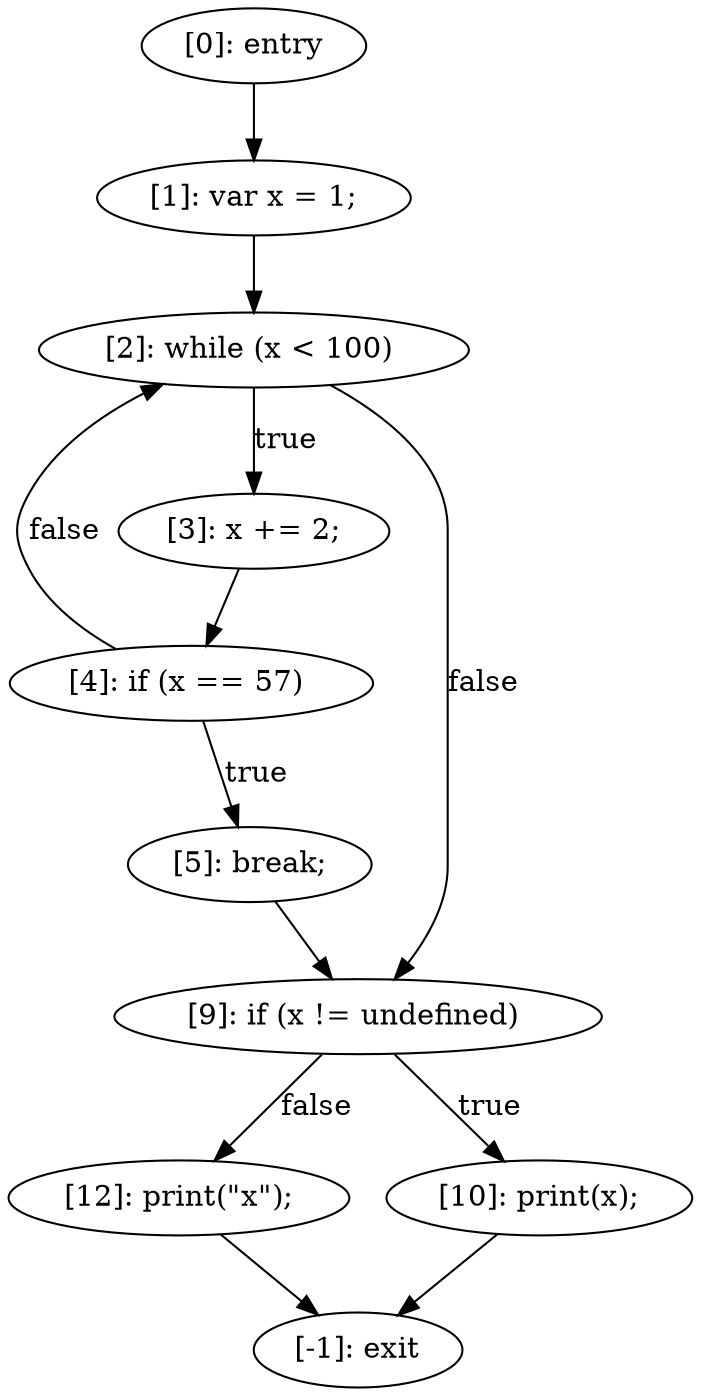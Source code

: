 digraph {
"0" [label="[1]: var x = 1;\n"] 
"1" [label="[5]: break;\n"] 
"2" [label="[4]: if (x == 57) "] 
"3" [label="[3]: x += 2;\n"] 
"4" [label="[9]: if (x != undefined) "] 
"5" [label="[2]: while (x < 100) "] 
"6" [label="[12]: print(\"x\");\n"] 
"7" [label="[0]: entry"] 
"8" [label="[10]: print(x);\n"] 
"9" [label="[-1]: exit"] 
"0" -> "5" [label=""] 
"1" -> "4" [label=""] 
"2" -> "1" [label="true"] 
"2" -> "5" [label="false"] 
"3" -> "2" [label=""] 
"4" -> "8" [label="true"] 
"4" -> "6" [label="false"] 
"5" -> "4" [label="false"] 
"5" -> "3" [label="true"] 
"6" -> "9" [label=""] 
"7" -> "0" [label=""] 
"8" -> "9" [label=""] 
}
